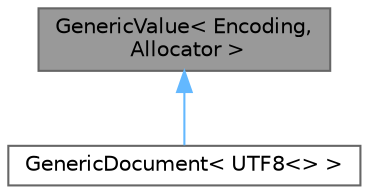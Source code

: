 digraph "GenericValue&lt; Encoding, Allocator &gt;"
{
 // LATEX_PDF_SIZE
  bgcolor="transparent";
  edge [fontname=Helvetica,fontsize=10,labelfontname=Helvetica,labelfontsize=10];
  node [fontname=Helvetica,fontsize=10,shape=box,height=0.2,width=0.4];
  Node1 [id="Node000001",label="GenericValue\< Encoding,\l Allocator \>",height=0.2,width=0.4,color="gray40", fillcolor="grey60", style="filled", fontcolor="black",tooltip="Represents a JSON value. Use Value for UTF8 encoding and default allocator."];
  Node1 -> Node2 [id="edge1_Node000001_Node000002",dir="back",color="steelblue1",style="solid",tooltip=" "];
  Node2 [id="Node000002",label="GenericDocument\< UTF8\<\> \>",height=0.2,width=0.4,color="gray40", fillcolor="white", style="filled",URL="$class_generic_document.html",tooltip=" "];
}
